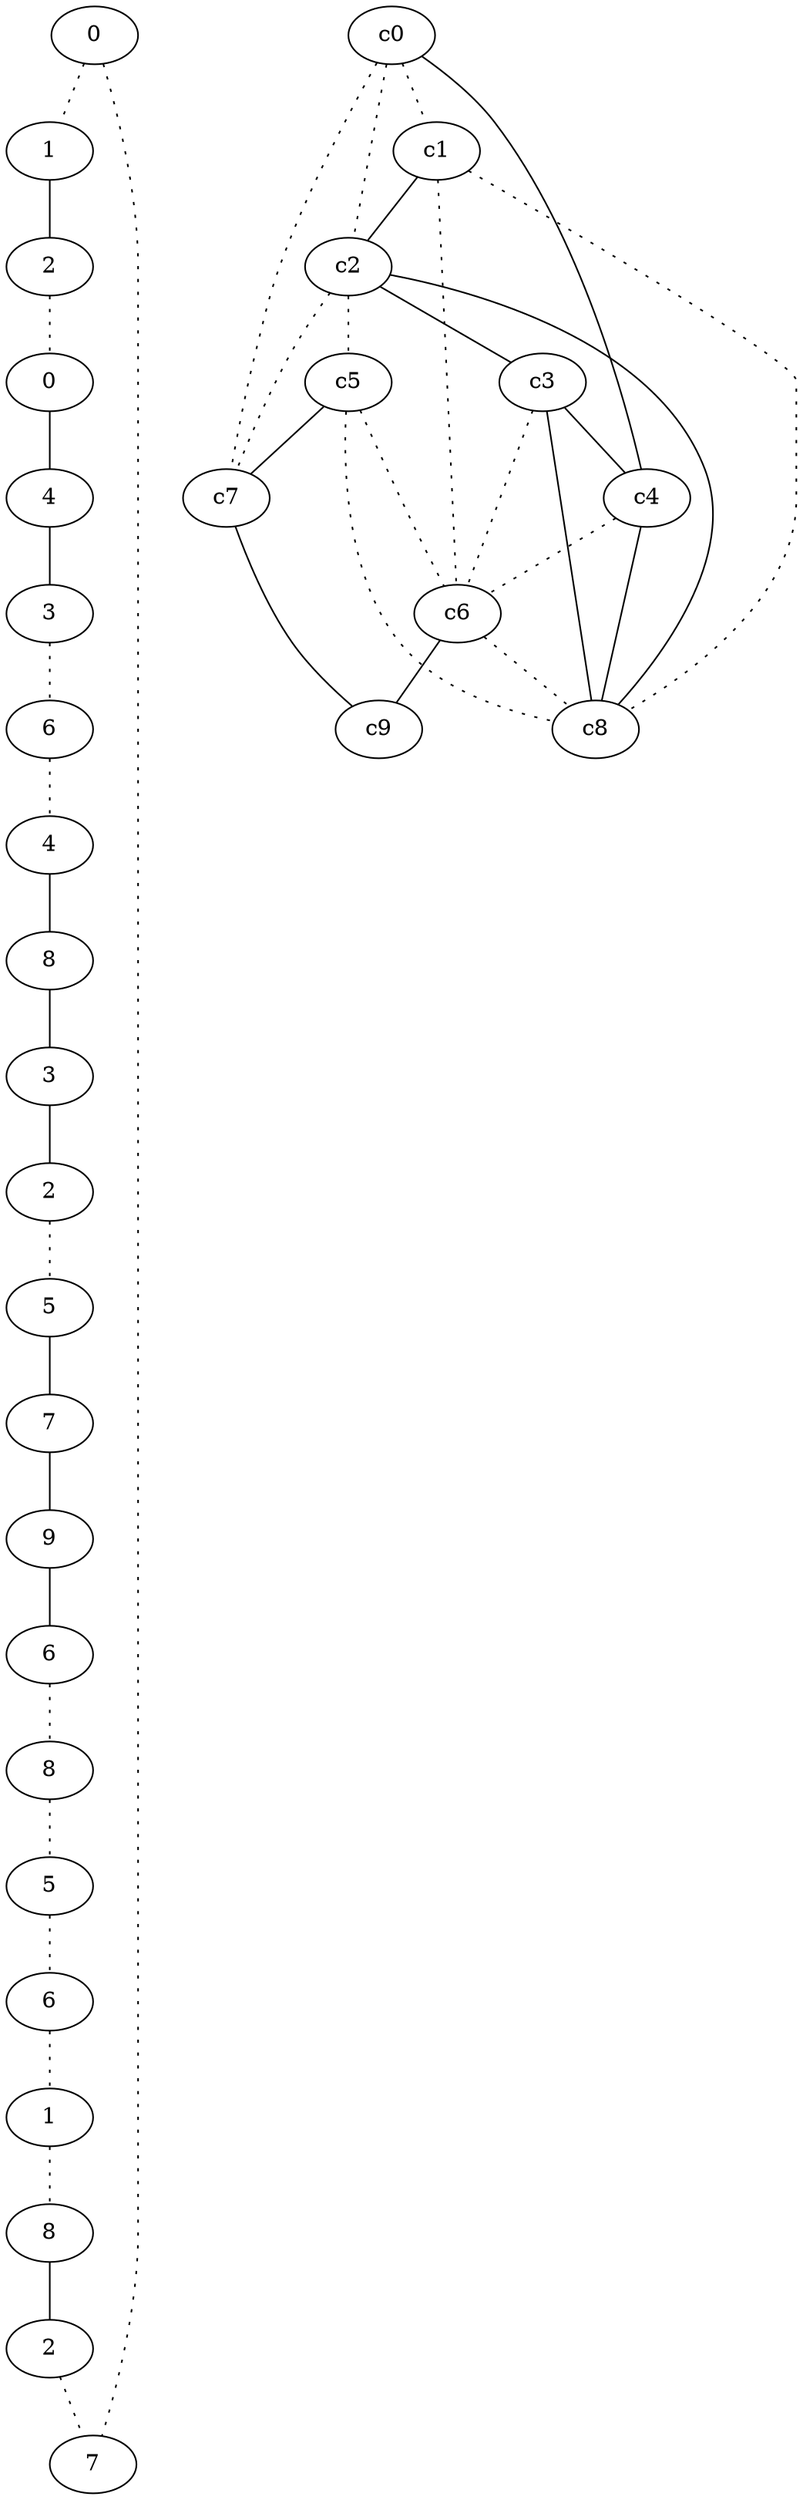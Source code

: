 graph {
a0[label=0];
a1[label=1];
a2[label=2];
a3[label=0];
a4[label=4];
a5[label=3];
a6[label=6];
a7[label=4];
a8[label=8];
a9[label=3];
a10[label=2];
a11[label=5];
a12[label=7];
a13[label=9];
a14[label=6];
a15[label=8];
a16[label=5];
a17[label=6];
a18[label=1];
a19[label=8];
a20[label=2];
a21[label=7];
a0 -- a1 [style=dotted];
a0 -- a21 [style=dotted];
a1 -- a2;
a2 -- a3 [style=dotted];
a3 -- a4;
a4 -- a5;
a5 -- a6 [style=dotted];
a6 -- a7 [style=dotted];
a7 -- a8;
a8 -- a9;
a9 -- a10;
a10 -- a11 [style=dotted];
a11 -- a12;
a12 -- a13;
a13 -- a14;
a14 -- a15 [style=dotted];
a15 -- a16 [style=dotted];
a16 -- a17 [style=dotted];
a17 -- a18 [style=dotted];
a18 -- a19 [style=dotted];
a19 -- a20;
a20 -- a21 [style=dotted];
c0 -- c1 [style=dotted];
c0 -- c2 [style=dotted];
c0 -- c4;
c0 -- c7 [style=dotted];
c1 -- c2;
c1 -- c6 [style=dotted];
c1 -- c8 [style=dotted];
c2 -- c3;
c2 -- c5 [style=dotted];
c2 -- c7 [style=dotted];
c2 -- c8;
c3 -- c4;
c3 -- c6 [style=dotted];
c3 -- c8;
c4 -- c6 [style=dotted];
c4 -- c8;
c5 -- c6 [style=dotted];
c5 -- c7;
c5 -- c8 [style=dotted];
c6 -- c8 [style=dotted];
c6 -- c9;
c7 -- c9;
}
